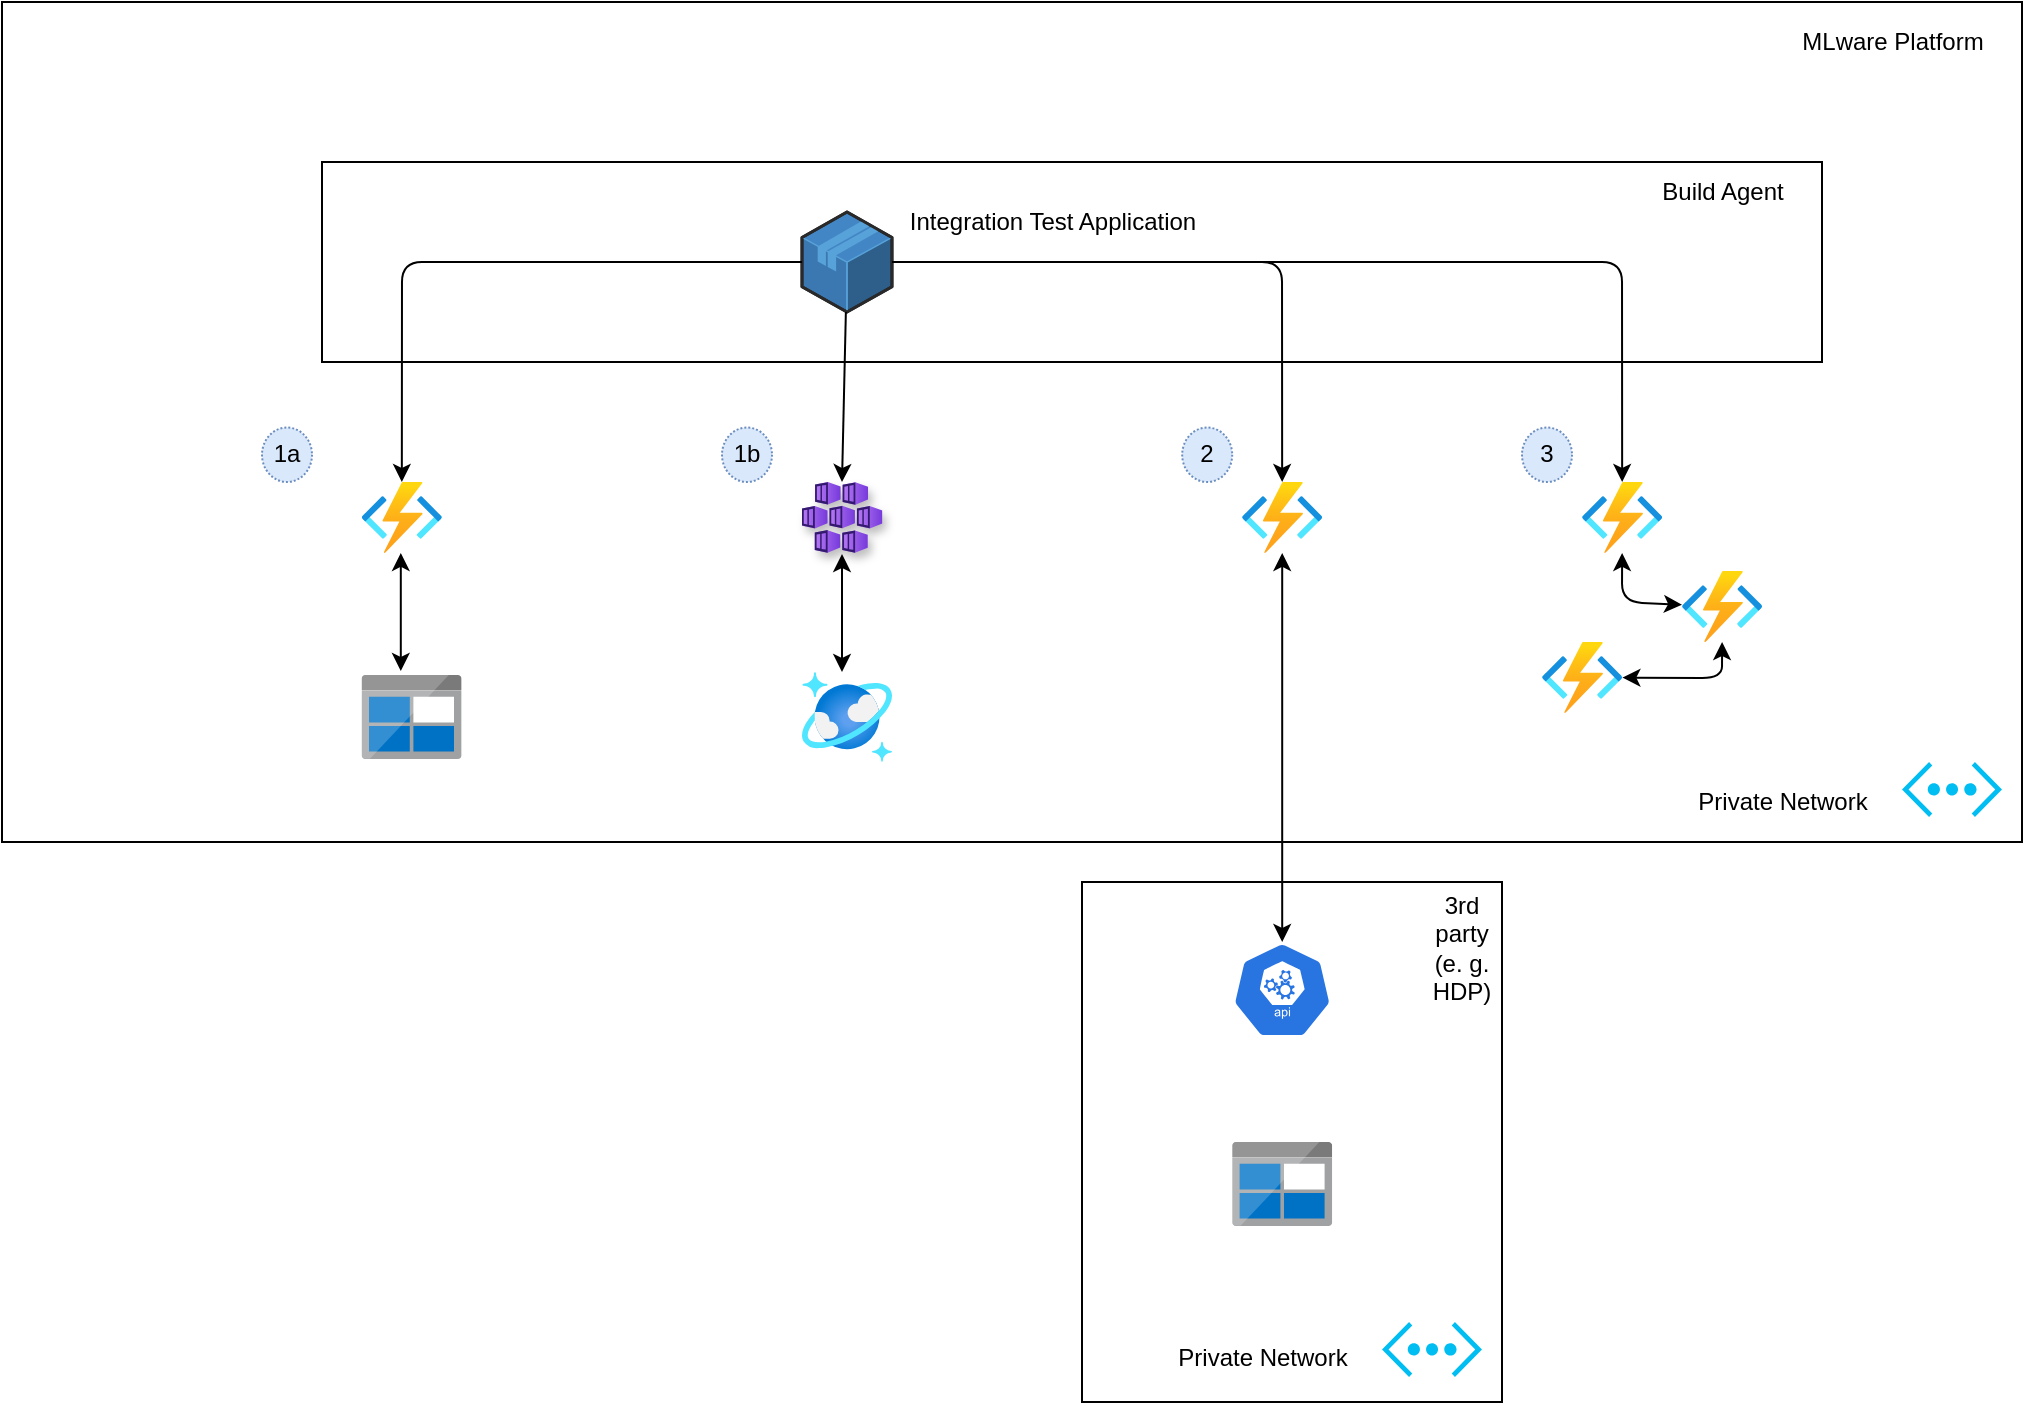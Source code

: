 <mxfile version="14.5.1" type="device"><diagram id="WI9T0HZ2pTsCkuznbFz-" name="Page-1"><mxGraphModel dx="1086" dy="1626" grid="1" gridSize="10" guides="1" tooltips="1" connect="1" arrows="1" fold="1" page="1" pageScale="1" pageWidth="1169" pageHeight="827" math="0" shadow="0"><root><mxCell id="0"/><mxCell id="1" parent="0"/><mxCell id="deaIzRKsB_uLQ--Mc9S3-17" value="" style="rounded=0;whiteSpace=wrap;html=1;" vertex="1" parent="1"><mxGeometry x="580" y="-300" width="210" height="260" as="geometry"/></mxCell><mxCell id="deaIzRKsB_uLQ--Mc9S3-10" value="" style="rounded=0;whiteSpace=wrap;html=1;" vertex="1" parent="1"><mxGeometry x="40" y="-740" width="1010" height="420" as="geometry"/></mxCell><mxCell id="deaIzRKsB_uLQ--Mc9S3-12" value="" style="rounded=0;whiteSpace=wrap;html=1;" vertex="1" parent="1"><mxGeometry x="200" y="-660" width="750" height="100" as="geometry"/></mxCell><mxCell id="trIq2SF53O2UUEiTRbWx-19" value="" style="edgeStyle=orthogonalEdgeStyle;rounded=0;orthogonalLoop=1;jettySize=auto;exitX=0.5;exitY=1;exitDx=0;exitDy=0;" parent="1" edge="1"><mxGeometry relative="1" as="geometry"><mxPoint x="162.5" y="-142.63" as="sourcePoint"/><mxPoint x="162.5" y="-142.63" as="targetPoint"/></mxGeometry></mxCell><mxCell id="0OX3651vW5h8WE984rsr-12" value="1a" style="ellipse;whiteSpace=wrap;dashed=1;dashPattern=1 1;fillColor=#dae8fc;strokeColor=#6c8ebf;" parent="1" vertex="1"><mxGeometry x="170" y="-527.25" width="25" height="27.25" as="geometry"/></mxCell><mxCell id="deaIzRKsB_uLQ--Mc9S3-1" value="" style="verticalLabelPosition=bottom;verticalAlign=top;strokeWidth=1;align=center;outlineConnect=0;dashed=0;outlineConnect=0;shape=mxgraph.aws3d.application;fillColor=#4286c5;strokeColor=#57A2D8;aspect=fixed;" vertex="1" parent="1"><mxGeometry x="440" y="-634.97" width="45" height="49.94" as="geometry"/></mxCell><mxCell id="deaIzRKsB_uLQ--Mc9S3-2" value="" style="aspect=fixed;html=1;points=[];align=center;image;fontSize=12;image=img/lib/azure2/iot/Function_Apps.svg;" vertex="1" parent="1"><mxGeometry x="219.8" y="-500" width="40.2" height="35.47" as="geometry"/></mxCell><mxCell id="deaIzRKsB_uLQ--Mc9S3-3" value="" style="aspect=fixed;points=[];align=center;image;fontSize=12;image=img/lib/azure2/databases/Azure_Cosmos_DB.svg;" vertex="1" parent="1"><mxGeometry x="440" y="-405" width="45" height="45" as="geometry"/></mxCell><mxCell id="deaIzRKsB_uLQ--Mc9S3-4" value="" style="aspect=fixed;points=[];align=center;image;fontSize=12;image=img/lib/azure2/compute/Kubernetes_Services.svg;shadow=1;" vertex="1" parent="1"><mxGeometry x="440" y="-500" width="40.2" height="35.47" as="geometry"/></mxCell><mxCell id="deaIzRKsB_uLQ--Mc9S3-6" value="" style="aspect=fixed;html=1;points=[];align=center;image;fontSize=12;image=img/lib/azure2/iot/Function_Apps.svg;" vertex="1" parent="1"><mxGeometry x="660" y="-500" width="40.2" height="35.47" as="geometry"/></mxCell><mxCell id="deaIzRKsB_uLQ--Mc9S3-7" value="" style="aspect=fixed;html=1;points=[];align=center;image;fontSize=12;image=img/lib/mscae/BlobBlock.svg;" vertex="1" parent="1"><mxGeometry x="655.1" y="-170" width="50" height="42" as="geometry"/></mxCell><mxCell id="deaIzRKsB_uLQ--Mc9S3-8" value="" style="aspect=fixed;html=1;points=[];align=center;image;fontSize=12;image=img/lib/mscae/BlobBlock.svg;" vertex="1" parent="1"><mxGeometry x="219.8" y="-403.5" width="50" height="42" as="geometry"/></mxCell><mxCell id="deaIzRKsB_uLQ--Mc9S3-9" value="" style="html=1;dashed=0;whitespace=wrap;fillColor=#2875E2;strokeColor=#ffffff;points=[[0.005,0.63,0],[0.1,0.2,0],[0.9,0.2,0],[0.5,0,0],[0.995,0.63,0],[0.72,0.99,0],[0.5,1,0],[0.28,0.99,0]];shape=mxgraph.kubernetes.icon;prIcon=api" vertex="1" parent="1"><mxGeometry x="655.1" y="-270" width="50" height="48" as="geometry"/></mxCell><mxCell id="deaIzRKsB_uLQ--Mc9S3-11" value="MLware Platform" style="text;html=1;align=center;verticalAlign=middle;resizable=0;points=[];autosize=1;" vertex="1" parent="1"><mxGeometry x="930" y="-730" width="110" height="20" as="geometry"/></mxCell><mxCell id="deaIzRKsB_uLQ--Mc9S3-13" value="Build Agent" style="text;html=1;align=center;verticalAlign=middle;resizable=0;points=[];autosize=1;" vertex="1" parent="1"><mxGeometry x="860.1" y="-654.97" width="80" height="20" as="geometry"/></mxCell><mxCell id="deaIzRKsB_uLQ--Mc9S3-15" value="" style="verticalLabelPosition=bottom;html=1;verticalAlign=top;align=center;strokeColor=none;fillColor=#00BEF2;shape=mxgraph.azure.virtual_network;pointerEvents=1;" vertex="1" parent="1"><mxGeometry x="990" y="-360" width="50" height="27.5" as="geometry"/></mxCell><mxCell id="deaIzRKsB_uLQ--Mc9S3-16" value="Private Network" style="text;html=1;align=center;verticalAlign=middle;resizable=0;points=[];autosize=1;" vertex="1" parent="1"><mxGeometry x="880" y="-350" width="100" height="20" as="geometry"/></mxCell><mxCell id="deaIzRKsB_uLQ--Mc9S3-18" value="" style="verticalLabelPosition=bottom;html=1;verticalAlign=top;align=center;strokeColor=none;fillColor=#00BEF2;shape=mxgraph.azure.virtual_network;pointerEvents=1;" vertex="1" parent="1"><mxGeometry x="730" y="-80" width="50" height="27.5" as="geometry"/></mxCell><mxCell id="deaIzRKsB_uLQ--Mc9S3-20" value="Integration Test Application" style="text;html=1;align=center;verticalAlign=middle;resizable=0;points=[];autosize=1;" vertex="1" parent="1"><mxGeometry x="485" y="-640" width="160" height="20" as="geometry"/></mxCell><mxCell id="deaIzRKsB_uLQ--Mc9S3-21" value="1b" style="ellipse;whiteSpace=wrap;dashed=1;dashPattern=1 1;fillColor=#dae8fc;strokeColor=#6c8ebf;" vertex="1" parent="1"><mxGeometry x="400" y="-527.25" width="25" height="27.25" as="geometry"/></mxCell><mxCell id="deaIzRKsB_uLQ--Mc9S3-22" value="2" style="ellipse;whiteSpace=wrap;dashed=1;dashPattern=1 1;fillColor=#dae8fc;strokeColor=#6c8ebf;" vertex="1" parent="1"><mxGeometry x="630.1" y="-527.25" width="25" height="27.25" as="geometry"/></mxCell><mxCell id="deaIzRKsB_uLQ--Mc9S3-24" value="" style="aspect=fixed;html=1;points=[];align=center;image;fontSize=12;image=img/lib/azure2/iot/Function_Apps.svg;" vertex="1" parent="1"><mxGeometry x="830" y="-500" width="40.2" height="35.47" as="geometry"/></mxCell><mxCell id="deaIzRKsB_uLQ--Mc9S3-25" value="" style="aspect=fixed;html=1;points=[];align=center;image;fontSize=12;image=img/lib/azure2/iot/Function_Apps.svg;" vertex="1" parent="1"><mxGeometry x="810" y="-420" width="40.2" height="35.47" as="geometry"/></mxCell><mxCell id="deaIzRKsB_uLQ--Mc9S3-26" value="" style="aspect=fixed;html=1;points=[];align=center;image;fontSize=12;image=img/lib/azure2/iot/Function_Apps.svg;" vertex="1" parent="1"><mxGeometry x="880" y="-455.47" width="40.2" height="35.47" as="geometry"/></mxCell><mxCell id="deaIzRKsB_uLQ--Mc9S3-27" value="3" style="ellipse;whiteSpace=wrap;dashed=1;dashPattern=1 1;fillColor=#dae8fc;strokeColor=#6c8ebf;" vertex="1" parent="1"><mxGeometry x="800" y="-527.25" width="25" height="27.25" as="geometry"/></mxCell><mxCell id="deaIzRKsB_uLQ--Mc9S3-29" value="" style="endArrow=classic;html=1;" edge="1" parent="1" source="deaIzRKsB_uLQ--Mc9S3-1" target="deaIzRKsB_uLQ--Mc9S3-2"><mxGeometry width="50" height="50" relative="1" as="geometry"><mxPoint x="530" y="-400" as="sourcePoint"/><mxPoint x="580" y="-450" as="targetPoint"/><Array as="points"><mxPoint x="240" y="-610"/></Array></mxGeometry></mxCell><mxCell id="deaIzRKsB_uLQ--Mc9S3-30" value="" style="endArrow=classic;html=1;" edge="1" parent="1" source="deaIzRKsB_uLQ--Mc9S3-1"><mxGeometry width="50" height="50" relative="1" as="geometry"><mxPoint x="530" y="-400" as="sourcePoint"/><mxPoint x="460" y="-500" as="targetPoint"/></mxGeometry></mxCell><mxCell id="deaIzRKsB_uLQ--Mc9S3-31" value="" style="endArrow=classic;html=1;" edge="1" parent="1" source="deaIzRKsB_uLQ--Mc9S3-1" target="deaIzRKsB_uLQ--Mc9S3-6"><mxGeometry width="50" height="50" relative="1" as="geometry"><mxPoint x="530" y="-400" as="sourcePoint"/><mxPoint x="580" y="-450" as="targetPoint"/><Array as="points"><mxPoint x="680" y="-610"/></Array></mxGeometry></mxCell><mxCell id="deaIzRKsB_uLQ--Mc9S3-32" value="" style="endArrow=classic;html=1;" edge="1" parent="1" source="deaIzRKsB_uLQ--Mc9S3-1" target="deaIzRKsB_uLQ--Mc9S3-24"><mxGeometry width="50" height="50" relative="1" as="geometry"><mxPoint x="530" y="-400" as="sourcePoint"/><mxPoint x="580" y="-450" as="targetPoint"/><Array as="points"><mxPoint x="850" y="-610"/></Array></mxGeometry></mxCell><mxCell id="deaIzRKsB_uLQ--Mc9S3-33" value="" style="endArrow=classic;html=1;startArrow=classic;startFill=1;" edge="1" parent="1"><mxGeometry width="50" height="50" relative="1" as="geometry"><mxPoint x="460" y="-464" as="sourcePoint"/><mxPoint x="460" y="-405" as="targetPoint"/></mxGeometry></mxCell><mxCell id="deaIzRKsB_uLQ--Mc9S3-34" value="" style="endArrow=classic;html=1;startArrow=classic;startFill=1;" edge="1" parent="1"><mxGeometry width="50" height="50" relative="1" as="geometry"><mxPoint x="239.4" y="-464.53" as="sourcePoint"/><mxPoint x="239.4" y="-405.53" as="targetPoint"/></mxGeometry></mxCell><mxCell id="deaIzRKsB_uLQ--Mc9S3-35" value="" style="endArrow=classic;startArrow=classic;html=1;exitX=0.5;exitY=0;exitDx=0;exitDy=0;exitPerimeter=0;" edge="1" parent="1" source="deaIzRKsB_uLQ--Mc9S3-9" target="deaIzRKsB_uLQ--Mc9S3-6"><mxGeometry width="50" height="50" relative="1" as="geometry"><mxPoint x="530" y="-400" as="sourcePoint"/><mxPoint x="580" y="-450" as="targetPoint"/></mxGeometry></mxCell><mxCell id="deaIzRKsB_uLQ--Mc9S3-36" value="" style="endArrow=classic;html=1;startArrow=classic;startFill=1;" edge="1" parent="1" source="deaIzRKsB_uLQ--Mc9S3-24" target="deaIzRKsB_uLQ--Mc9S3-26"><mxGeometry width="50" height="50" relative="1" as="geometry"><mxPoint x="470" y="-454" as="sourcePoint"/><mxPoint x="470" y="-395" as="targetPoint"/><Array as="points"><mxPoint x="850" y="-440"/></Array></mxGeometry></mxCell><mxCell id="deaIzRKsB_uLQ--Mc9S3-37" value="" style="endArrow=classic;startArrow=classic;html=1;" edge="1" parent="1" source="deaIzRKsB_uLQ--Mc9S3-25" target="deaIzRKsB_uLQ--Mc9S3-26"><mxGeometry width="50" height="50" relative="1" as="geometry"><mxPoint x="530" y="-400" as="sourcePoint"/><mxPoint x="580" y="-450" as="targetPoint"/><Array as="points"><mxPoint x="900" y="-402"/></Array></mxGeometry></mxCell><mxCell id="deaIzRKsB_uLQ--Mc9S3-38" value="Private Network" style="text;html=1;align=center;verticalAlign=middle;resizable=0;points=[];autosize=1;" vertex="1" parent="1"><mxGeometry x="620" y="-72.5" width="100" height="20" as="geometry"/></mxCell><mxCell id="deaIzRKsB_uLQ--Mc9S3-40" value="3rd party (e. g. HDP)" style="text;html=1;strokeColor=none;fillColor=none;align=center;verticalAlign=middle;whiteSpace=wrap;rounded=0;" vertex="1" parent="1"><mxGeometry x="750" y="-300" width="40" height="66" as="geometry"/></mxCell></root></mxGraphModel></diagram></mxfile>